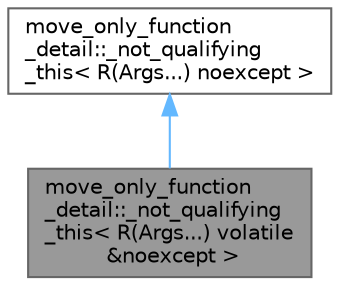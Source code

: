digraph "move_only_function_detail::_not_qualifying_this&lt; R(Args...) volatile &amp;noexcept &gt;"
{
 // LATEX_PDF_SIZE
  bgcolor="transparent";
  edge [fontname=Helvetica,fontsize=10,labelfontname=Helvetica,labelfontsize=10];
  node [fontname=Helvetica,fontsize=10,shape=box,height=0.2,width=0.4];
  Node1 [id="Node000001",label="move_only_function\l_detail::_not_qualifying\l_this\< R(Args...) volatile\l &noexcept \>",height=0.2,width=0.4,color="gray40", fillcolor="grey60", style="filled", fontcolor="black",tooltip=" "];
  Node2 -> Node1 [id="edge2_Node000001_Node000002",dir="back",color="steelblue1",style="solid",tooltip=" "];
  Node2 [id="Node000002",label="move_only_function\l_detail::_not_qualifying\l_this\< R(Args...) noexcept \>",height=0.2,width=0.4,color="gray40", fillcolor="white", style="filled",URL="$structmove__only__function__detail_1_1__not__qualifying__this_3_01_r_07_args_8_8_8_08_01noexcept_01_4.html",tooltip=" "];
}
